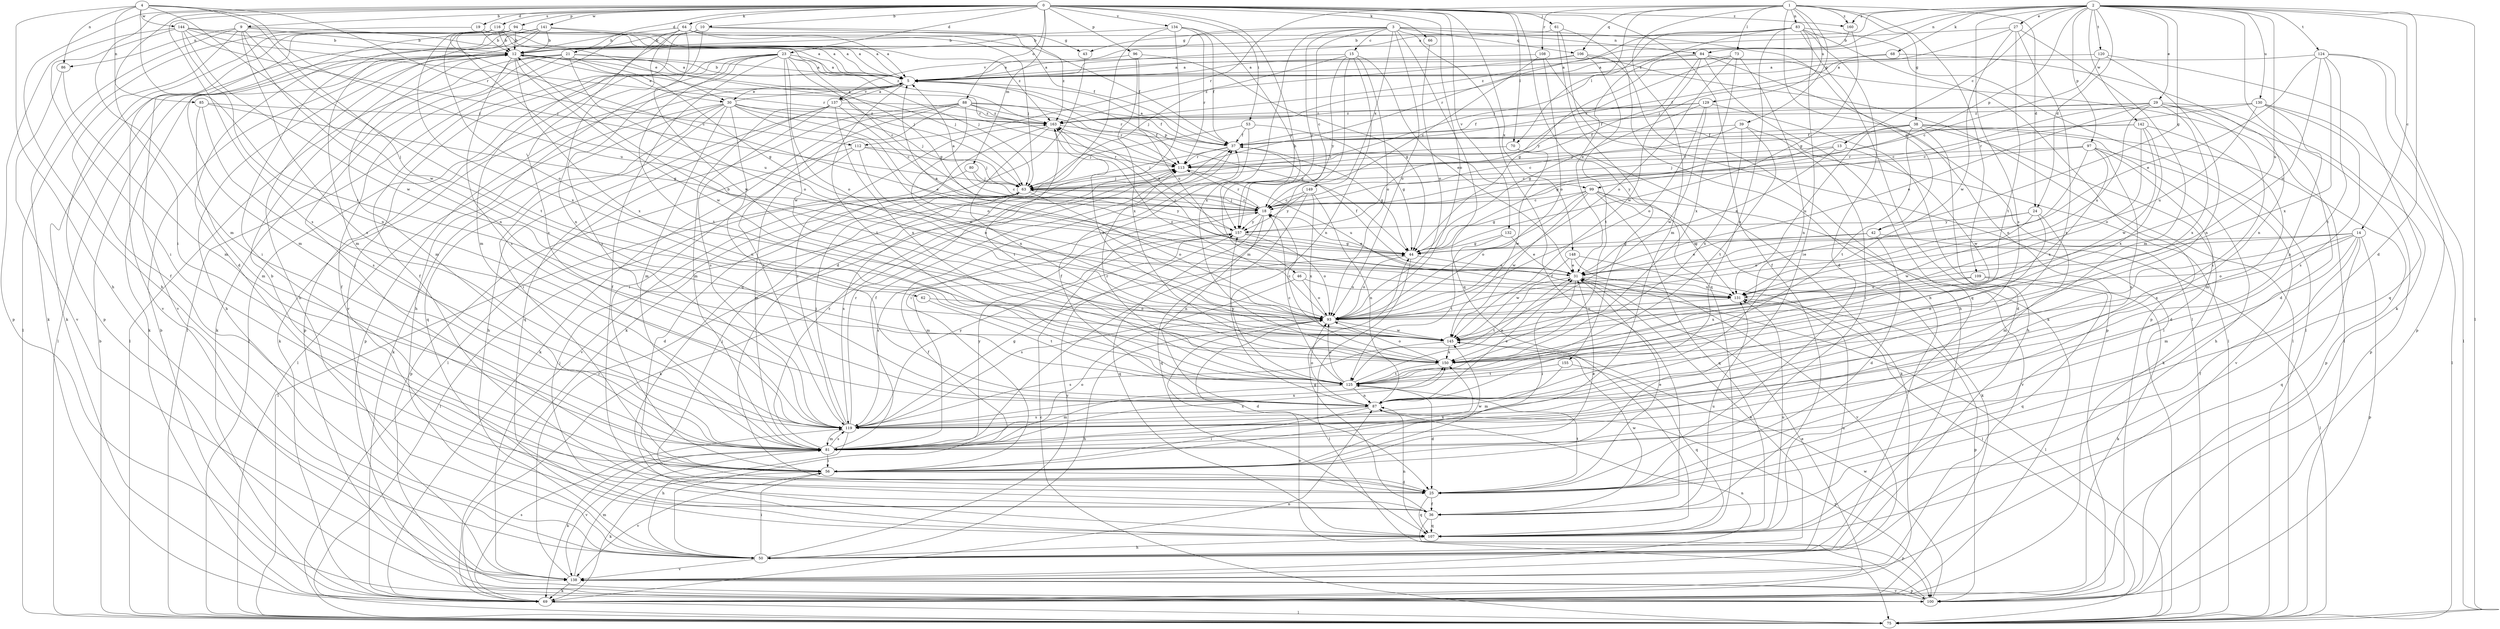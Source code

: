 strict digraph  {
0;
1;
2;
3;
4;
5;
9;
10;
12;
13;
14;
15;
18;
19;
21;
23;
24;
25;
27;
29;
30;
31;
36;
37;
38;
39;
42;
43;
44;
46;
50;
53;
56;
61;
62;
63;
64;
66;
68;
69;
70;
73;
75;
80;
81;
83;
84;
85;
86;
87;
88;
93;
94;
96;
97;
99;
100;
106;
107;
108;
109;
112;
113;
116;
119;
120;
124;
125;
129;
130;
131;
132;
134;
137;
138;
141;
142;
144;
145;
148;
149;
150;
155;
157;
160;
163;
0 -> 9  [label=b];
0 -> 10  [label=b];
0 -> 19  [label=d];
0 -> 21  [label=d];
0 -> 23  [label=d];
0 -> 36  [label=f];
0 -> 46  [label=h];
0 -> 50  [label=h];
0 -> 53  [label=i];
0 -> 56  [label=i];
0 -> 61  [label=j];
0 -> 64  [label=k];
0 -> 66  [label=k];
0 -> 70  [label=l];
0 -> 80  [label=m];
0 -> 81  [label=m];
0 -> 88  [label=o];
0 -> 93  [label=o];
0 -> 94  [label=p];
0 -> 96  [label=p];
0 -> 116  [label=s];
0 -> 119  [label=s];
0 -> 132  [label=v];
0 -> 134  [label=v];
0 -> 141  [label=w];
0 -> 148  [label=x];
0 -> 155  [label=y];
0 -> 160  [label=z];
1 -> 24  [label=d];
1 -> 38  [label=g];
1 -> 39  [label=g];
1 -> 70  [label=l];
1 -> 73  [label=l];
1 -> 75  [label=l];
1 -> 81  [label=m];
1 -> 83  [label=n];
1 -> 106  [label=q];
1 -> 108  [label=r];
1 -> 109  [label=r];
1 -> 112  [label=r];
1 -> 129  [label=u];
1 -> 160  [label=z];
2 -> 5  [label=a];
2 -> 13  [label=c];
2 -> 14  [label=c];
2 -> 24  [label=d];
2 -> 25  [label=d];
2 -> 27  [label=e];
2 -> 29  [label=e];
2 -> 42  [label=g];
2 -> 68  [label=k];
2 -> 69  [label=k];
2 -> 75  [label=l];
2 -> 84  [label=n];
2 -> 97  [label=p];
2 -> 99  [label=p];
2 -> 119  [label=s];
2 -> 120  [label=t];
2 -> 124  [label=t];
2 -> 130  [label=u];
2 -> 131  [label=u];
2 -> 142  [label=w];
2 -> 160  [label=z];
2 -> 163  [label=z];
3 -> 15  [label=c];
3 -> 18  [label=c];
3 -> 36  [label=f];
3 -> 42  [label=g];
3 -> 43  [label=g];
3 -> 84  [label=n];
3 -> 93  [label=o];
3 -> 106  [label=q];
3 -> 107  [label=q];
3 -> 137  [label=v];
3 -> 149  [label=x];
3 -> 150  [label=x];
3 -> 157  [label=y];
4 -> 50  [label=h];
4 -> 62  [label=j];
4 -> 85  [label=n];
4 -> 86  [label=n];
4 -> 112  [label=r];
4 -> 125  [label=t];
4 -> 131  [label=u];
4 -> 144  [label=w];
4 -> 145  [label=w];
5 -> 12  [label=b];
5 -> 30  [label=e];
5 -> 69  [label=k];
5 -> 99  [label=p];
5 -> 100  [label=p];
5 -> 113  [label=r];
5 -> 125  [label=t];
5 -> 137  [label=v];
9 -> 12  [label=b];
9 -> 30  [label=e];
9 -> 36  [label=f];
9 -> 69  [label=k];
9 -> 86  [label=n];
9 -> 87  [label=n];
9 -> 119  [label=s];
9 -> 125  [label=t];
10 -> 12  [label=b];
10 -> 36  [label=f];
10 -> 43  [label=g];
10 -> 81  [label=m];
10 -> 138  [label=v];
10 -> 163  [label=z];
12 -> 5  [label=a];
12 -> 30  [label=e];
12 -> 50  [label=h];
12 -> 63  [label=j];
12 -> 69  [label=k];
12 -> 75  [label=l];
12 -> 81  [label=m];
12 -> 113  [label=r];
12 -> 119  [label=s];
12 -> 145  [label=w];
12 -> 150  [label=x];
13 -> 31  [label=e];
13 -> 63  [label=j];
13 -> 113  [label=r];
13 -> 145  [label=w];
14 -> 31  [label=e];
14 -> 36  [label=f];
14 -> 44  [label=g];
14 -> 81  [label=m];
14 -> 93  [label=o];
14 -> 100  [label=p];
14 -> 107  [label=q];
14 -> 150  [label=x];
15 -> 5  [label=a];
15 -> 31  [label=e];
15 -> 63  [label=j];
15 -> 81  [label=m];
15 -> 87  [label=n];
15 -> 93  [label=o];
15 -> 157  [label=y];
18 -> 5  [label=a];
18 -> 31  [label=e];
18 -> 63  [label=j];
18 -> 81  [label=m];
18 -> 87  [label=n];
18 -> 107  [label=q];
18 -> 113  [label=r];
18 -> 157  [label=y];
19 -> 5  [label=a];
19 -> 12  [label=b];
19 -> 75  [label=l];
21 -> 5  [label=a];
21 -> 36  [label=f];
21 -> 44  [label=g];
21 -> 56  [label=i];
21 -> 63  [label=j];
21 -> 69  [label=k];
21 -> 75  [label=l];
21 -> 93  [label=o];
23 -> 5  [label=a];
23 -> 18  [label=c];
23 -> 36  [label=f];
23 -> 44  [label=g];
23 -> 50  [label=h];
23 -> 63  [label=j];
23 -> 75  [label=l];
23 -> 93  [label=o];
23 -> 100  [label=p];
23 -> 119  [label=s];
23 -> 125  [label=t];
23 -> 145  [label=w];
24 -> 81  [label=m];
24 -> 87  [label=n];
24 -> 93  [label=o];
24 -> 145  [label=w];
24 -> 157  [label=y];
25 -> 12  [label=b];
25 -> 31  [label=e];
25 -> 36  [label=f];
25 -> 63  [label=j];
25 -> 107  [label=q];
25 -> 125  [label=t];
27 -> 12  [label=b];
27 -> 63  [label=j];
27 -> 81  [label=m];
27 -> 119  [label=s];
27 -> 125  [label=t];
27 -> 145  [label=w];
29 -> 18  [label=c];
29 -> 25  [label=d];
29 -> 31  [label=e];
29 -> 37  [label=f];
29 -> 100  [label=p];
29 -> 119  [label=s];
29 -> 131  [label=u];
29 -> 150  [label=x];
29 -> 163  [label=z];
30 -> 5  [label=a];
30 -> 31  [label=e];
30 -> 56  [label=i];
30 -> 63  [label=j];
30 -> 69  [label=k];
30 -> 75  [label=l];
30 -> 81  [label=m];
30 -> 87  [label=n];
30 -> 93  [label=o];
30 -> 107  [label=q];
30 -> 163  [label=z];
31 -> 5  [label=a];
31 -> 37  [label=f];
31 -> 56  [label=i];
31 -> 75  [label=l];
31 -> 125  [label=t];
31 -> 131  [label=u];
31 -> 163  [label=z];
36 -> 44  [label=g];
36 -> 100  [label=p];
36 -> 107  [label=q];
36 -> 131  [label=u];
36 -> 145  [label=w];
37 -> 5  [label=a];
37 -> 44  [label=g];
37 -> 63  [label=j];
37 -> 69  [label=k];
37 -> 113  [label=r];
38 -> 25  [label=d];
38 -> 37  [label=f];
38 -> 44  [label=g];
38 -> 50  [label=h];
38 -> 69  [label=k];
38 -> 100  [label=p];
38 -> 125  [label=t];
38 -> 131  [label=u];
39 -> 18  [label=c];
39 -> 37  [label=f];
39 -> 56  [label=i];
39 -> 125  [label=t];
39 -> 150  [label=x];
42 -> 25  [label=d];
42 -> 31  [label=e];
42 -> 44  [label=g];
42 -> 75  [label=l];
43 -> 69  [label=k];
44 -> 31  [label=e];
44 -> 75  [label=l];
44 -> 93  [label=o];
46 -> 93  [label=o];
46 -> 119  [label=s];
46 -> 131  [label=u];
50 -> 31  [label=e];
50 -> 37  [label=f];
50 -> 56  [label=i];
50 -> 131  [label=u];
50 -> 138  [label=v];
50 -> 157  [label=y];
53 -> 37  [label=f];
53 -> 44  [label=g];
53 -> 56  [label=i];
53 -> 63  [label=j];
56 -> 25  [label=d];
56 -> 31  [label=e];
56 -> 69  [label=k];
56 -> 138  [label=v];
56 -> 145  [label=w];
56 -> 150  [label=x];
61 -> 12  [label=b];
61 -> 50  [label=h];
61 -> 75  [label=l];
61 -> 107  [label=q];
62 -> 93  [label=o];
62 -> 125  [label=t];
63 -> 18  [label=c];
63 -> 25  [label=d];
63 -> 75  [label=l];
63 -> 93  [label=o];
63 -> 119  [label=s];
63 -> 157  [label=y];
64 -> 5  [label=a];
64 -> 12  [label=b];
64 -> 37  [label=f];
64 -> 63  [label=j];
64 -> 75  [label=l];
64 -> 87  [label=n];
64 -> 119  [label=s];
64 -> 145  [label=w];
66 -> 93  [label=o];
68 -> 5  [label=a];
68 -> 37  [label=f];
68 -> 87  [label=n];
69 -> 12  [label=b];
69 -> 31  [label=e];
69 -> 75  [label=l];
69 -> 87  [label=n];
69 -> 119  [label=s];
70 -> 69  [label=k];
70 -> 113  [label=r];
70 -> 145  [label=w];
73 -> 5  [label=a];
73 -> 87  [label=n];
73 -> 93  [label=o];
73 -> 113  [label=r];
73 -> 150  [label=x];
75 -> 12  [label=b];
75 -> 18  [label=c];
80 -> 18  [label=c];
80 -> 63  [label=j];
80 -> 75  [label=l];
81 -> 37  [label=f];
81 -> 56  [label=i];
81 -> 69  [label=k];
81 -> 93  [label=o];
81 -> 113  [label=r];
81 -> 119  [label=s];
81 -> 138  [label=v];
81 -> 150  [label=x];
81 -> 157  [label=y];
83 -> 12  [label=b];
83 -> 25  [label=d];
83 -> 31  [label=e];
83 -> 56  [label=i];
83 -> 63  [label=j];
83 -> 69  [label=k];
83 -> 75  [label=l];
83 -> 87  [label=n];
83 -> 100  [label=p];
83 -> 113  [label=r];
84 -> 5  [label=a];
84 -> 44  [label=g];
84 -> 75  [label=l];
84 -> 100  [label=p];
84 -> 107  [label=q];
84 -> 145  [label=w];
84 -> 157  [label=y];
85 -> 44  [label=g];
85 -> 81  [label=m];
85 -> 119  [label=s];
85 -> 163  [label=z];
86 -> 81  [label=m];
86 -> 138  [label=v];
87 -> 31  [label=e];
87 -> 37  [label=f];
87 -> 56  [label=i];
87 -> 93  [label=o];
87 -> 100  [label=p];
87 -> 119  [label=s];
88 -> 37  [label=f];
88 -> 44  [label=g];
88 -> 56  [label=i];
88 -> 69  [label=k];
88 -> 75  [label=l];
88 -> 113  [label=r];
88 -> 119  [label=s];
88 -> 145  [label=w];
88 -> 163  [label=z];
93 -> 12  [label=b];
93 -> 25  [label=d];
93 -> 50  [label=h];
93 -> 145  [label=w];
93 -> 163  [label=z];
94 -> 5  [label=a];
94 -> 12  [label=b];
94 -> 81  [label=m];
94 -> 93  [label=o];
94 -> 131  [label=u];
94 -> 138  [label=v];
96 -> 5  [label=a];
96 -> 44  [label=g];
96 -> 131  [label=u];
96 -> 150  [label=x];
97 -> 18  [label=c];
97 -> 25  [label=d];
97 -> 93  [label=o];
97 -> 113  [label=r];
97 -> 119  [label=s];
97 -> 138  [label=v];
97 -> 150  [label=x];
99 -> 18  [label=c];
99 -> 44  [label=g];
99 -> 69  [label=k];
99 -> 93  [label=o];
99 -> 107  [label=q];
99 -> 131  [label=u];
99 -> 138  [label=v];
99 -> 145  [label=w];
100 -> 93  [label=o];
100 -> 138  [label=v];
100 -> 145  [label=w];
106 -> 5  [label=a];
106 -> 50  [label=h];
106 -> 75  [label=l];
106 -> 125  [label=t];
106 -> 163  [label=z];
107 -> 50  [label=h];
107 -> 63  [label=j];
107 -> 87  [label=n];
107 -> 131  [label=u];
108 -> 5  [label=a];
108 -> 18  [label=c];
108 -> 75  [label=l];
108 -> 93  [label=o];
109 -> 69  [label=k];
109 -> 107  [label=q];
109 -> 131  [label=u];
109 -> 150  [label=x];
112 -> 63  [label=j];
112 -> 81  [label=m];
112 -> 93  [label=o];
112 -> 100  [label=p];
112 -> 113  [label=r];
113 -> 63  [label=j];
113 -> 131  [label=u];
116 -> 5  [label=a];
116 -> 12  [label=b];
116 -> 18  [label=c];
116 -> 37  [label=f];
116 -> 100  [label=p];
116 -> 138  [label=v];
116 -> 150  [label=x];
116 -> 163  [label=z];
119 -> 44  [label=g];
119 -> 50  [label=h];
119 -> 63  [label=j];
119 -> 81  [label=m];
119 -> 113  [label=r];
119 -> 150  [label=x];
119 -> 157  [label=y];
119 -> 163  [label=z];
120 -> 5  [label=a];
120 -> 18  [label=c];
120 -> 87  [label=n];
120 -> 107  [label=q];
124 -> 5  [label=a];
124 -> 31  [label=e];
124 -> 75  [label=l];
124 -> 100  [label=p];
124 -> 125  [label=t];
124 -> 131  [label=u];
124 -> 150  [label=x];
125 -> 18  [label=c];
125 -> 25  [label=d];
125 -> 31  [label=e];
125 -> 81  [label=m];
125 -> 87  [label=n];
125 -> 93  [label=o];
125 -> 113  [label=r];
125 -> 157  [label=y];
129 -> 37  [label=f];
129 -> 44  [label=g];
129 -> 50  [label=h];
129 -> 93  [label=o];
129 -> 145  [label=w];
129 -> 163  [label=z];
130 -> 18  [label=c];
130 -> 75  [label=l];
130 -> 87  [label=n];
130 -> 119  [label=s];
130 -> 131  [label=u];
130 -> 163  [label=z];
131 -> 93  [label=o];
131 -> 100  [label=p];
132 -> 31  [label=e];
132 -> 44  [label=g];
132 -> 125  [label=t];
134 -> 12  [label=b];
134 -> 25  [label=d];
134 -> 37  [label=f];
134 -> 107  [label=q];
134 -> 113  [label=r];
134 -> 157  [label=y];
137 -> 5  [label=a];
137 -> 18  [label=c];
137 -> 50  [label=h];
137 -> 81  [label=m];
137 -> 107  [label=q];
137 -> 119  [label=s];
137 -> 150  [label=x];
137 -> 163  [label=z];
138 -> 69  [label=k];
138 -> 81  [label=m];
138 -> 87  [label=n];
138 -> 100  [label=p];
138 -> 113  [label=r];
141 -> 5  [label=a];
141 -> 12  [label=b];
141 -> 25  [label=d];
141 -> 50  [label=h];
141 -> 56  [label=i];
141 -> 69  [label=k];
141 -> 81  [label=m];
141 -> 163  [label=z];
142 -> 37  [label=f];
142 -> 63  [label=j];
142 -> 81  [label=m];
142 -> 93  [label=o];
142 -> 145  [label=w];
142 -> 150  [label=x];
144 -> 5  [label=a];
144 -> 12  [label=b];
144 -> 56  [label=i];
144 -> 63  [label=j];
144 -> 87  [label=n];
144 -> 100  [label=p];
144 -> 113  [label=r];
144 -> 145  [label=w];
145 -> 18  [label=c];
145 -> 119  [label=s];
145 -> 150  [label=x];
145 -> 163  [label=z];
148 -> 31  [label=e];
148 -> 75  [label=l];
148 -> 138  [label=v];
148 -> 145  [label=w];
149 -> 18  [label=c];
149 -> 87  [label=n];
149 -> 107  [label=q];
149 -> 150  [label=x];
149 -> 157  [label=y];
150 -> 93  [label=o];
150 -> 125  [label=t];
155 -> 81  [label=m];
155 -> 107  [label=q];
155 -> 125  [label=t];
157 -> 44  [label=g];
157 -> 93  [label=o];
157 -> 119  [label=s];
157 -> 163  [label=z];
160 -> 44  [label=g];
160 -> 163  [label=z];
163 -> 37  [label=f];
163 -> 125  [label=t];
163 -> 138  [label=v];
163 -> 150  [label=x];
}
